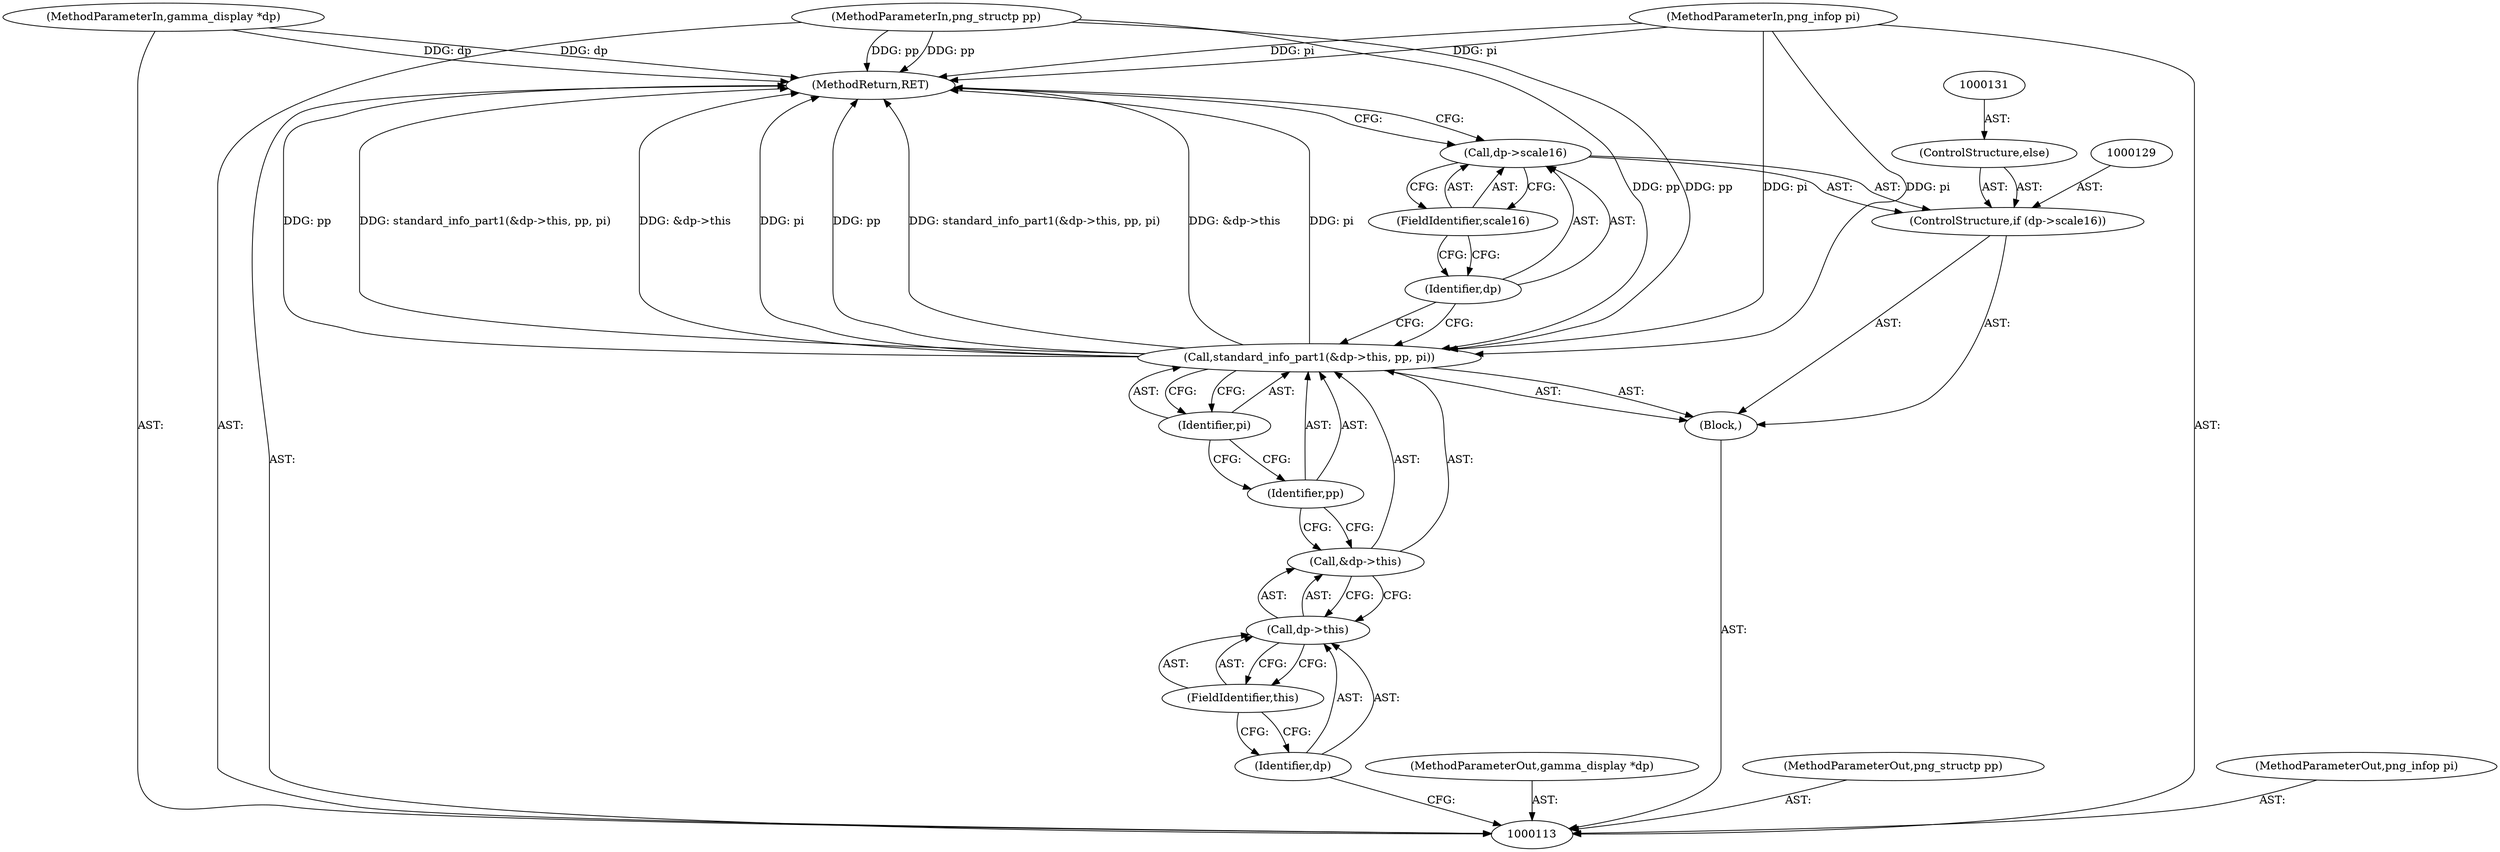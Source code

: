 digraph "0_Android_9d4853418ab2f754c2b63e091c29c5529b8b86ca_47" {
"1000132" [label="(MethodReturn,RET)"];
"1000114" [label="(MethodParameterIn,gamma_display *dp)"];
"1000156" [label="(MethodParameterOut,gamma_display *dp)"];
"1000115" [label="(MethodParameterIn,png_structp pp)"];
"1000157" [label="(MethodParameterOut,png_structp pp)"];
"1000116" [label="(MethodParameterIn,png_infop pi)"];
"1000158" [label="(MethodParameterOut,png_infop pi)"];
"1000128" [label="(FieldIdentifier,scale16)"];
"1000125" [label="(ControlStructure,if (dp->scale16))"];
"1000126" [label="(Call,dp->scale16)"];
"1000127" [label="(Identifier,dp)"];
"1000130" [label="(ControlStructure,else)"];
"1000117" [label="(Block,)"];
"1000119" [label="(Call,&dp->this)"];
"1000120" [label="(Call,dp->this)"];
"1000121" [label="(Identifier,dp)"];
"1000122" [label="(FieldIdentifier,this)"];
"1000118" [label="(Call,standard_info_part1(&dp->this, pp, pi))"];
"1000123" [label="(Identifier,pp)"];
"1000124" [label="(Identifier,pi)"];
"1000132" -> "1000113"  [label="AST: "];
"1000132" -> "1000126"  [label="CFG: "];
"1000114" -> "1000132"  [label="DDG: dp"];
"1000118" -> "1000132"  [label="DDG: pp"];
"1000118" -> "1000132"  [label="DDG: standard_info_part1(&dp->this, pp, pi)"];
"1000118" -> "1000132"  [label="DDG: &dp->this"];
"1000118" -> "1000132"  [label="DDG: pi"];
"1000115" -> "1000132"  [label="DDG: pp"];
"1000116" -> "1000132"  [label="DDG: pi"];
"1000114" -> "1000113"  [label="AST: "];
"1000114" -> "1000132"  [label="DDG: dp"];
"1000156" -> "1000113"  [label="AST: "];
"1000115" -> "1000113"  [label="AST: "];
"1000115" -> "1000132"  [label="DDG: pp"];
"1000115" -> "1000118"  [label="DDG: pp"];
"1000157" -> "1000113"  [label="AST: "];
"1000116" -> "1000113"  [label="AST: "];
"1000116" -> "1000132"  [label="DDG: pi"];
"1000116" -> "1000118"  [label="DDG: pi"];
"1000158" -> "1000113"  [label="AST: "];
"1000128" -> "1000126"  [label="AST: "];
"1000128" -> "1000127"  [label="CFG: "];
"1000126" -> "1000128"  [label="CFG: "];
"1000125" -> "1000117"  [label="AST: "];
"1000126" -> "1000125"  [label="AST: "];
"1000129" -> "1000125"  [label="AST: "];
"1000130" -> "1000125"  [label="AST: "];
"1000126" -> "1000125"  [label="AST: "];
"1000126" -> "1000128"  [label="CFG: "];
"1000127" -> "1000126"  [label="AST: "];
"1000128" -> "1000126"  [label="AST: "];
"1000132" -> "1000126"  [label="CFG: "];
"1000127" -> "1000126"  [label="AST: "];
"1000127" -> "1000118"  [label="CFG: "];
"1000128" -> "1000127"  [label="CFG: "];
"1000130" -> "1000125"  [label="AST: "];
"1000131" -> "1000130"  [label="AST: "];
"1000117" -> "1000113"  [label="AST: "];
"1000118" -> "1000117"  [label="AST: "];
"1000125" -> "1000117"  [label="AST: "];
"1000119" -> "1000118"  [label="AST: "];
"1000119" -> "1000120"  [label="CFG: "];
"1000120" -> "1000119"  [label="AST: "];
"1000123" -> "1000119"  [label="CFG: "];
"1000120" -> "1000119"  [label="AST: "];
"1000120" -> "1000122"  [label="CFG: "];
"1000121" -> "1000120"  [label="AST: "];
"1000122" -> "1000120"  [label="AST: "];
"1000119" -> "1000120"  [label="CFG: "];
"1000121" -> "1000120"  [label="AST: "];
"1000121" -> "1000113"  [label="CFG: "];
"1000122" -> "1000121"  [label="CFG: "];
"1000122" -> "1000120"  [label="AST: "];
"1000122" -> "1000121"  [label="CFG: "];
"1000120" -> "1000122"  [label="CFG: "];
"1000118" -> "1000117"  [label="AST: "];
"1000118" -> "1000124"  [label="CFG: "];
"1000119" -> "1000118"  [label="AST: "];
"1000123" -> "1000118"  [label="AST: "];
"1000124" -> "1000118"  [label="AST: "];
"1000127" -> "1000118"  [label="CFG: "];
"1000118" -> "1000132"  [label="DDG: pp"];
"1000118" -> "1000132"  [label="DDG: standard_info_part1(&dp->this, pp, pi)"];
"1000118" -> "1000132"  [label="DDG: &dp->this"];
"1000118" -> "1000132"  [label="DDG: pi"];
"1000115" -> "1000118"  [label="DDG: pp"];
"1000116" -> "1000118"  [label="DDG: pi"];
"1000123" -> "1000118"  [label="AST: "];
"1000123" -> "1000119"  [label="CFG: "];
"1000124" -> "1000123"  [label="CFG: "];
"1000124" -> "1000118"  [label="AST: "];
"1000124" -> "1000123"  [label="CFG: "];
"1000118" -> "1000124"  [label="CFG: "];
}
